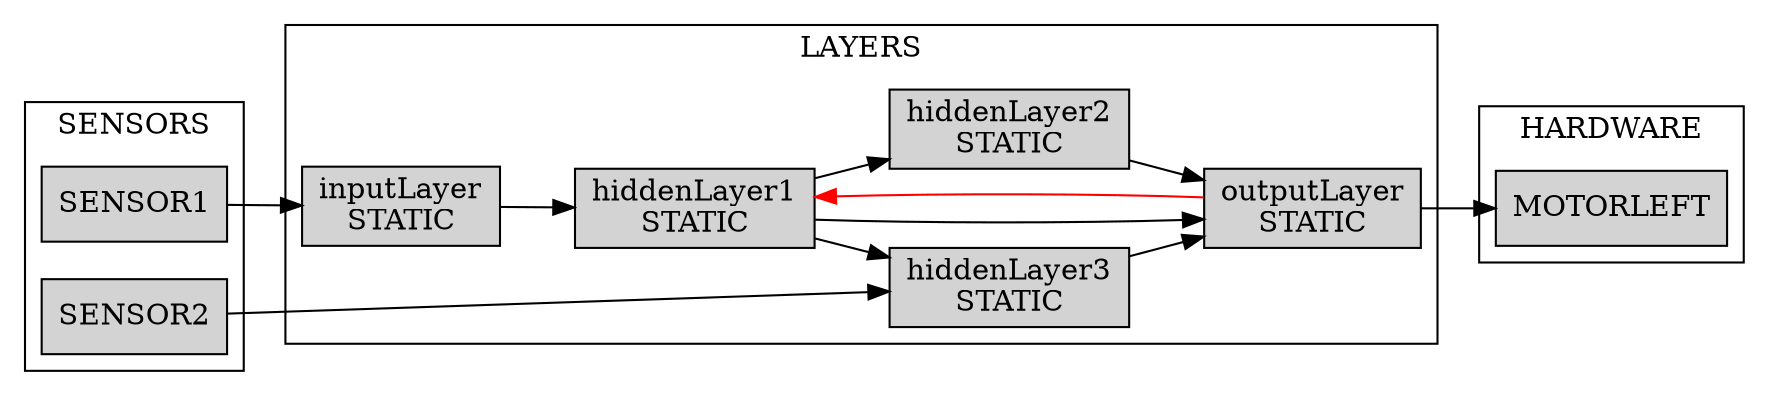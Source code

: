 digraph ANN {
	graph [rankdir=LR]
	node [shape=box]
	subgraph cluster_2 {
		node [style=filled]
		color=black label=SENSORS
		SENSOR2
		SENSOR1
	}
	subgraph cluster_1 {
		node [style=filled]
		color=black label=LAYERS
		inputLayer [label="inputLayer
STATIC"]
		inputLayer -> hiddenLayer1
		hiddenLayer1 [label="hiddenLayer1
STATIC"]
		hiddenLayer1 -> hiddenLayer2
		hiddenLayer1 -> hiddenLayer3
		hiddenLayer1 -> outputLayer
		hiddenLayer2 [label="hiddenLayer2
STATIC"]
		hiddenLayer2 -> outputLayer
		hiddenLayer3 [label="hiddenLayer3
STATIC"]
		hiddenLayer3 -> outputLayer
		outputLayer [label="outputLayer
STATIC"]
		outputLayer -> hiddenLayer1 [color=red]
	}
	subgraph cluster_0 {
		node [style=filled]
		color=black label=HARDWARE
		MOTORLEFT
	}
	outputLayer -> MOTORLEFT
	SENSOR2 -> hiddenLayer3
	SENSOR1 -> inputLayer
}

